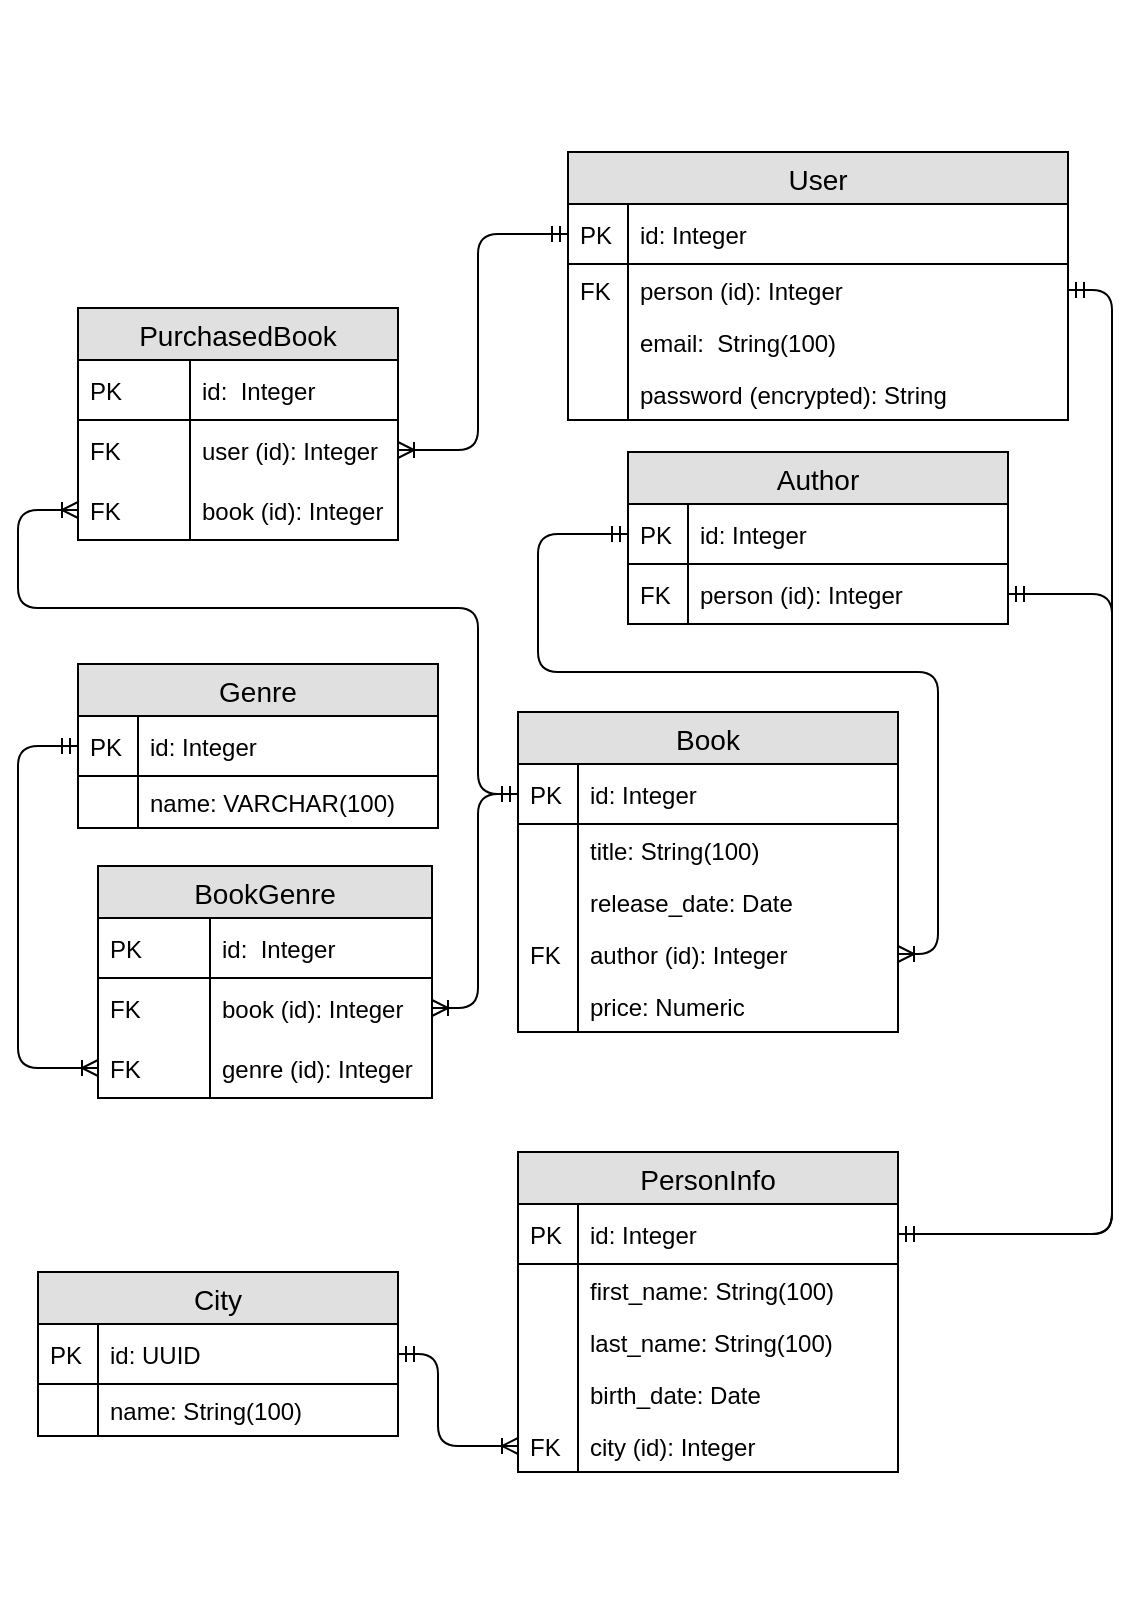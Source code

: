 <mxfile version="12.6.5" type="device"><diagram id="etRQY7vz3a86iFBZJE5R" name="Page-1"><mxGraphModel dx="1469" dy="1499" grid="1" gridSize="10" guides="1" tooltips="1" connect="1" arrows="1" fold="1" page="1" pageScale="1" pageWidth="583" pageHeight="827" math="0" shadow="0"><root><mxCell id="0"/><mxCell id="1" parent="0"/><mxCell id="wmY5MFIfCwf67zeTomND-1" value="Genre" style="swimlane;fontStyle=0;childLayout=stackLayout;horizontal=1;startSize=26;fillColor=#e0e0e0;horizontalStack=0;resizeParent=1;resizeParentMax=0;resizeLast=0;collapsible=1;marginBottom=0;swimlaneFillColor=#ffffff;align=center;fontSize=14;" parent="1" vertex="1"><mxGeometry x="-537" y="-488" width="180" height="82" as="geometry"/></mxCell><mxCell id="wmY5MFIfCwf67zeTomND-2" value="id: Integer" style="shape=partialRectangle;top=0;left=0;right=0;bottom=1;align=left;verticalAlign=middle;fillColor=none;spacingLeft=34;spacingRight=4;overflow=hidden;rotatable=0;points=[[0,0.5],[1,0.5]];portConstraint=eastwest;dropTarget=0;fontStyle=0;fontSize=12;" parent="wmY5MFIfCwf67zeTomND-1" vertex="1"><mxGeometry y="26" width="180" height="30" as="geometry"/></mxCell><mxCell id="wmY5MFIfCwf67zeTomND-3" value="PK" style="shape=partialRectangle;top=0;left=0;bottom=0;fillColor=none;align=left;verticalAlign=middle;spacingLeft=4;spacingRight=4;overflow=hidden;rotatable=0;points=[];portConstraint=eastwest;part=1;fontSize=12;fontStyle=0" parent="wmY5MFIfCwf67zeTomND-2" vertex="1" connectable="0"><mxGeometry width="30" height="30" as="geometry"/></mxCell><mxCell id="wmY5MFIfCwf67zeTomND-4" value="name: VARCHAR(100)" style="shape=partialRectangle;top=0;left=0;right=0;bottom=0;align=left;verticalAlign=top;fillColor=none;spacingLeft=34;spacingRight=4;overflow=hidden;rotatable=0;points=[[0,0.5],[1,0.5]];portConstraint=eastwest;dropTarget=0;fontSize=12;fontStyle=0" parent="wmY5MFIfCwf67zeTomND-1" vertex="1"><mxGeometry y="56" width="180" height="26" as="geometry"/></mxCell><mxCell id="wmY5MFIfCwf67zeTomND-5" value="" style="shape=partialRectangle;top=0;left=0;bottom=0;fillColor=none;align=left;verticalAlign=top;spacingLeft=4;spacingRight=4;overflow=hidden;rotatable=0;points=[];portConstraint=eastwest;part=1;fontSize=12;fontStyle=0" parent="wmY5MFIfCwf67zeTomND-4" vertex="1" connectable="0"><mxGeometry width="30" height="26" as="geometry"/></mxCell><mxCell id="wmY5MFIfCwf67zeTomND-17" value="Book" style="swimlane;fontStyle=0;childLayout=stackLayout;horizontal=1;startSize=26;fillColor=#e0e0e0;horizontalStack=0;resizeParent=1;resizeParentMax=0;resizeLast=0;collapsible=1;marginBottom=0;swimlaneFillColor=#ffffff;align=center;fontSize=14;" parent="1" vertex="1"><mxGeometry x="-317" y="-464" width="190" height="160" as="geometry"/></mxCell><mxCell id="wmY5MFIfCwf67zeTomND-18" value="id: Integer" style="shape=partialRectangle;top=0;left=0;right=0;bottom=1;align=left;verticalAlign=middle;fillColor=none;spacingLeft=34;spacingRight=4;overflow=hidden;rotatable=0;points=[[0,0.5],[1,0.5]];portConstraint=eastwest;dropTarget=0;fontStyle=0;fontSize=12;" parent="wmY5MFIfCwf67zeTomND-17" vertex="1"><mxGeometry y="26" width="190" height="30" as="geometry"/></mxCell><mxCell id="wmY5MFIfCwf67zeTomND-19" value="PK" style="shape=partialRectangle;top=0;left=0;bottom=0;fillColor=none;align=left;verticalAlign=middle;spacingLeft=4;spacingRight=4;overflow=hidden;rotatable=0;points=[];portConstraint=eastwest;part=1;fontSize=12;fontStyle=0" parent="wmY5MFIfCwf67zeTomND-18" vertex="1" connectable="0"><mxGeometry width="30" height="30" as="geometry"/></mxCell><mxCell id="wmY5MFIfCwf67zeTomND-20" value="title: String(100)" style="shape=partialRectangle;top=0;left=0;right=0;bottom=0;align=left;verticalAlign=top;fillColor=none;spacingLeft=34;spacingRight=4;overflow=hidden;rotatable=0;points=[[0,0.5],[1,0.5]];portConstraint=eastwest;dropTarget=0;fontSize=12;fontStyle=0" parent="wmY5MFIfCwf67zeTomND-17" vertex="1"><mxGeometry y="56" width="190" height="26" as="geometry"/></mxCell><mxCell id="wmY5MFIfCwf67zeTomND-21" value="" style="shape=partialRectangle;top=0;left=0;bottom=0;fillColor=none;align=left;verticalAlign=top;spacingLeft=4;spacingRight=4;overflow=hidden;rotatable=0;points=[];portConstraint=eastwest;part=1;fontSize=12;fontStyle=0" parent="wmY5MFIfCwf67zeTomND-20" vertex="1" connectable="0"><mxGeometry width="30" height="26" as="geometry"/></mxCell><mxCell id="wmY5MFIfCwf67zeTomND-31" value="release_date: Date" style="shape=partialRectangle;top=0;left=0;right=0;bottom=0;align=left;verticalAlign=top;fillColor=none;spacingLeft=34;spacingRight=4;overflow=hidden;rotatable=0;points=[[0,0.5],[1,0.5]];portConstraint=eastwest;dropTarget=0;fontSize=12;fontStyle=0" parent="wmY5MFIfCwf67zeTomND-17" vertex="1"><mxGeometry y="82" width="190" height="26" as="geometry"/></mxCell><mxCell id="wmY5MFIfCwf67zeTomND-32" value="" style="shape=partialRectangle;top=0;left=0;bottom=0;fillColor=none;align=left;verticalAlign=top;spacingLeft=4;spacingRight=4;overflow=hidden;rotatable=0;points=[];portConstraint=eastwest;part=1;fontSize=12;fontStyle=0" parent="wmY5MFIfCwf67zeTomND-31" vertex="1" connectable="0"><mxGeometry width="30" height="26" as="geometry"/></mxCell><mxCell id="wmY5MFIfCwf67zeTomND-74" value="author (id): Integer" style="shape=partialRectangle;top=0;left=0;right=0;bottom=0;align=left;verticalAlign=top;fillColor=none;spacingLeft=34;spacingRight=4;overflow=hidden;rotatable=0;points=[[0,0.5],[1,0.5]];portConstraint=eastwest;dropTarget=0;fontSize=12;fontStyle=0" parent="wmY5MFIfCwf67zeTomND-17" vertex="1"><mxGeometry y="108" width="190" height="26" as="geometry"/></mxCell><mxCell id="wmY5MFIfCwf67zeTomND-75" value="FK" style="shape=partialRectangle;top=0;left=0;bottom=0;fillColor=none;align=left;verticalAlign=top;spacingLeft=4;spacingRight=4;overflow=hidden;rotatable=0;points=[];portConstraint=eastwest;part=1;fontSize=12;fontStyle=0" parent="wmY5MFIfCwf67zeTomND-74" vertex="1" connectable="0"><mxGeometry width="30" height="26" as="geometry"/></mxCell><mxCell id="wmY5MFIfCwf67zeTomND-81" value="price: Numeric" style="shape=partialRectangle;top=0;left=0;right=0;bottom=0;align=left;verticalAlign=top;fillColor=none;spacingLeft=34;spacingRight=4;overflow=hidden;rotatable=0;points=[[0,0.5],[1,0.5]];portConstraint=eastwest;dropTarget=0;fontSize=12;fontStyle=0" parent="wmY5MFIfCwf67zeTomND-17" vertex="1"><mxGeometry y="134" width="190" height="26" as="geometry"/></mxCell><mxCell id="wmY5MFIfCwf67zeTomND-82" value="" style="shape=partialRectangle;top=0;left=0;bottom=0;fillColor=none;align=left;verticalAlign=top;spacingLeft=4;spacingRight=4;overflow=hidden;rotatable=0;points=[];portConstraint=eastwest;part=1;fontSize=12;fontStyle=0" parent="wmY5MFIfCwf67zeTomND-81" vertex="1" connectable="0"><mxGeometry width="30" height="26" as="geometry"/></mxCell><mxCell id="wmY5MFIfCwf67zeTomND-35" value="City" style="swimlane;fontStyle=0;childLayout=stackLayout;horizontal=1;startSize=26;fillColor=#e0e0e0;horizontalStack=0;resizeParent=1;resizeParentMax=0;resizeLast=0;collapsible=1;marginBottom=0;swimlaneFillColor=#ffffff;align=center;fontSize=14;" parent="1" vertex="1"><mxGeometry x="-557" y="-184" width="180" height="82" as="geometry"/></mxCell><mxCell id="wmY5MFIfCwf67zeTomND-36" value="id: UUID" style="shape=partialRectangle;top=0;left=0;right=0;bottom=1;align=left;verticalAlign=middle;fillColor=none;spacingLeft=34;spacingRight=4;overflow=hidden;rotatable=0;points=[[0,0.5],[1,0.5]];portConstraint=eastwest;dropTarget=0;fontStyle=0;fontSize=12;" parent="wmY5MFIfCwf67zeTomND-35" vertex="1"><mxGeometry y="26" width="180" height="30" as="geometry"/></mxCell><mxCell id="wmY5MFIfCwf67zeTomND-37" value="PK" style="shape=partialRectangle;top=0;left=0;bottom=0;fillColor=none;align=left;verticalAlign=middle;spacingLeft=4;spacingRight=4;overflow=hidden;rotatable=0;points=[];portConstraint=eastwest;part=1;fontSize=12;fontStyle=0" parent="wmY5MFIfCwf67zeTomND-36" vertex="1" connectable="0"><mxGeometry width="30" height="30" as="geometry"/></mxCell><mxCell id="wmY5MFIfCwf67zeTomND-38" value="name: String(100)" style="shape=partialRectangle;top=0;left=0;right=0;bottom=0;align=left;verticalAlign=top;fillColor=none;spacingLeft=34;spacingRight=4;overflow=hidden;rotatable=0;points=[[0,0.5],[1,0.5]];portConstraint=eastwest;dropTarget=0;fontSize=12;fontStyle=0" parent="wmY5MFIfCwf67zeTomND-35" vertex="1"><mxGeometry y="56" width="180" height="26" as="geometry"/></mxCell><mxCell id="wmY5MFIfCwf67zeTomND-39" value="" style="shape=partialRectangle;top=0;left=0;bottom=0;fillColor=none;align=left;verticalAlign=top;spacingLeft=4;spacingRight=4;overflow=hidden;rotatable=0;points=[];portConstraint=eastwest;part=1;fontSize=12;fontStyle=0" parent="wmY5MFIfCwf67zeTomND-38" vertex="1" connectable="0"><mxGeometry width="30" height="26" as="geometry"/></mxCell><mxCell id="MKmTnJPkXGlGQSkmxALs-1" value="" style="edgeStyle=orthogonalEdgeStyle;fontSize=12;html=1;endArrow=ERoneToMany;startArrow=ERmandOne;exitX=0;exitY=0.5;exitDx=0;exitDy=0;entryX=0;entryY=0.5;entryDx=0;entryDy=0;fontStyle=0" parent="1" source="wmY5MFIfCwf67zeTomND-2" target="R_RyeNJ0dHWeA-OkMW70-47" edge="1"><mxGeometry width="100" height="100" relative="1" as="geometry"><mxPoint x="-357" y="-635" as="sourcePoint"/><mxPoint x="-267" y="-136" as="targetPoint"/><Array as="points"><mxPoint x="-567" y="-447"/><mxPoint x="-567" y="-286"/></Array></mxGeometry></mxCell><mxCell id="R_RyeNJ0dHWeA-OkMW70-36" value="BookGenre" style="swimlane;fontStyle=0;childLayout=stackLayout;horizontal=1;startSize=26;fillColor=#e0e0e0;horizontalStack=0;resizeParent=1;resizeParentMax=0;resizeLast=0;collapsible=1;marginBottom=0;swimlaneFillColor=#ffffff;align=center;fontSize=14;" parent="1" vertex="1"><mxGeometry x="-527" y="-387" width="167" height="116" as="geometry"/></mxCell><mxCell id="R_RyeNJ0dHWeA-OkMW70-43" value="id:  Integer" style="shape=partialRectangle;top=0;left=0;right=0;bottom=1;align=left;verticalAlign=middle;fillColor=none;spacingLeft=60;spacingRight=4;overflow=hidden;rotatable=0;points=[[0,0.5],[1,0.5]];portConstraint=eastwest;dropTarget=0;fontStyle=0;fontSize=12;" parent="R_RyeNJ0dHWeA-OkMW70-36" vertex="1"><mxGeometry y="26" width="167" height="30" as="geometry"/></mxCell><mxCell id="R_RyeNJ0dHWeA-OkMW70-44" value="PK" style="shape=partialRectangle;fontStyle=0;top=0;left=0;bottom=0;fillColor=none;align=left;verticalAlign=middle;spacingLeft=4;spacingRight=4;overflow=hidden;rotatable=0;points=[];portConstraint=eastwest;part=1;fontSize=12;" parent="R_RyeNJ0dHWeA-OkMW70-43" vertex="1" connectable="0"><mxGeometry width="56" height="30" as="geometry"/></mxCell><mxCell id="R_RyeNJ0dHWeA-OkMW70-37" value="book (id): Integer" style="shape=partialRectangle;top=0;left=0;right=0;bottom=0;align=left;verticalAlign=middle;fillColor=none;spacingLeft=60;spacingRight=4;overflow=hidden;rotatable=0;points=[[0,0.5],[1,0.5]];portConstraint=eastwest;dropTarget=0;fontStyle=0;fontSize=12;" parent="R_RyeNJ0dHWeA-OkMW70-36" vertex="1"><mxGeometry y="56" width="167" height="30" as="geometry"/></mxCell><mxCell id="R_RyeNJ0dHWeA-OkMW70-38" value="FK" style="shape=partialRectangle;fontStyle=0;top=0;left=0;bottom=0;fillColor=none;align=left;verticalAlign=middle;spacingLeft=4;spacingRight=4;overflow=hidden;rotatable=0;points=[];portConstraint=eastwest;part=1;fontSize=12;" parent="R_RyeNJ0dHWeA-OkMW70-37" vertex="1" connectable="0"><mxGeometry width="56" height="30" as="geometry"/></mxCell><mxCell id="R_RyeNJ0dHWeA-OkMW70-47" value="genre (id): Integer" style="shape=partialRectangle;top=0;left=0;right=0;bottom=0;align=left;verticalAlign=middle;fillColor=none;spacingLeft=60;spacingRight=4;overflow=hidden;rotatable=0;points=[[0,0.5],[1,0.5]];portConstraint=eastwest;dropTarget=0;fontStyle=0;fontSize=12;" parent="R_RyeNJ0dHWeA-OkMW70-36" vertex="1"><mxGeometry y="86" width="167" height="30" as="geometry"/></mxCell><mxCell id="R_RyeNJ0dHWeA-OkMW70-48" value="FK" style="shape=partialRectangle;fontStyle=0;top=0;left=0;bottom=0;fillColor=none;align=left;verticalAlign=middle;spacingLeft=4;spacingRight=4;overflow=hidden;rotatable=0;points=[];portConstraint=eastwest;part=1;fontSize=12;" parent="R_RyeNJ0dHWeA-OkMW70-47" vertex="1" connectable="0"><mxGeometry width="56" height="30" as="geometry"/></mxCell><mxCell id="Qd2xFDAdFnw-Ilw6fYIt-1" value="" style="edgeStyle=orthogonalEdgeStyle;fontSize=12;html=1;endArrow=ERoneToMany;startArrow=ERmandOne;entryX=1;entryY=0.5;entryDx=0;entryDy=0;exitX=0;exitY=0.5;exitDx=0;exitDy=0;fontStyle=0" parent="1" source="wmY5MFIfCwf67zeTomND-18" target="R_RyeNJ0dHWeA-OkMW70-37" edge="1"><mxGeometry width="100" height="100" relative="1" as="geometry"><mxPoint x="23" y="-566" as="sourcePoint"/><mxPoint x="-557" y="-246" as="targetPoint"/><Array as="points"><mxPoint x="-337" y="-423"/><mxPoint x="-337" y="-316"/></Array></mxGeometry></mxCell><mxCell id="Qd2xFDAdFnw-Ilw6fYIt-19" value="PurchasedBook" style="swimlane;fontStyle=0;childLayout=stackLayout;horizontal=1;startSize=26;fillColor=#e0e0e0;horizontalStack=0;resizeParent=1;resizeParentMax=0;resizeLast=0;collapsible=1;marginBottom=0;swimlaneFillColor=#ffffff;align=center;fontSize=14;" parent="1" vertex="1"><mxGeometry x="-537" y="-666" width="160" height="116" as="geometry"/></mxCell><mxCell id="Qd2xFDAdFnw-Ilw6fYIt-20" value="id:  Integer" style="shape=partialRectangle;top=0;left=0;right=0;bottom=1;align=left;verticalAlign=middle;fillColor=none;spacingLeft=60;spacingRight=4;overflow=hidden;rotatable=0;points=[[0,0.5],[1,0.5]];portConstraint=eastwest;dropTarget=0;fontStyle=0;fontSize=12;" parent="Qd2xFDAdFnw-Ilw6fYIt-19" vertex="1"><mxGeometry y="26" width="160" height="30" as="geometry"/></mxCell><mxCell id="Qd2xFDAdFnw-Ilw6fYIt-21" value="PK" style="shape=partialRectangle;fontStyle=0;top=0;left=0;bottom=0;fillColor=none;align=left;verticalAlign=middle;spacingLeft=4;spacingRight=4;overflow=hidden;rotatable=0;points=[];portConstraint=eastwest;part=1;fontSize=12;" parent="Qd2xFDAdFnw-Ilw6fYIt-20" vertex="1" connectable="0"><mxGeometry width="56" height="30" as="geometry"/></mxCell><mxCell id="Qd2xFDAdFnw-Ilw6fYIt-22" value="user (id): Integer" style="shape=partialRectangle;top=0;left=0;right=0;bottom=0;align=left;verticalAlign=middle;fillColor=none;spacingLeft=60;spacingRight=4;overflow=hidden;rotatable=0;points=[[0,0.5],[1,0.5]];portConstraint=eastwest;dropTarget=0;fontStyle=0;fontSize=12;" parent="Qd2xFDAdFnw-Ilw6fYIt-19" vertex="1"><mxGeometry y="56" width="160" height="30" as="geometry"/></mxCell><mxCell id="Qd2xFDAdFnw-Ilw6fYIt-23" value="FK" style="shape=partialRectangle;fontStyle=0;top=0;left=0;bottom=0;fillColor=none;align=left;verticalAlign=middle;spacingLeft=4;spacingRight=4;overflow=hidden;rotatable=0;points=[];portConstraint=eastwest;part=1;fontSize=12;" parent="Qd2xFDAdFnw-Ilw6fYIt-22" vertex="1" connectable="0"><mxGeometry width="56" height="30" as="geometry"/></mxCell><mxCell id="Qd2xFDAdFnw-Ilw6fYIt-24" value="book (id): Integer" style="shape=partialRectangle;top=0;left=0;right=0;bottom=0;align=left;verticalAlign=middle;fillColor=none;spacingLeft=60;spacingRight=4;overflow=hidden;rotatable=0;points=[[0,0.5],[1,0.5]];portConstraint=eastwest;dropTarget=0;fontStyle=0;fontSize=12;" parent="Qd2xFDAdFnw-Ilw6fYIt-19" vertex="1"><mxGeometry y="86" width="160" height="30" as="geometry"/></mxCell><mxCell id="Qd2xFDAdFnw-Ilw6fYIt-25" value="FK" style="shape=partialRectangle;fontStyle=0;top=0;left=0;bottom=0;fillColor=none;align=left;verticalAlign=middle;spacingLeft=4;spacingRight=4;overflow=hidden;rotatable=0;points=[];portConstraint=eastwest;part=1;fontSize=12;" parent="Qd2xFDAdFnw-Ilw6fYIt-24" vertex="1" connectable="0"><mxGeometry width="56" height="30" as="geometry"/></mxCell><mxCell id="Qd2xFDAdFnw-Ilw6fYIt-45" value="" style="edgeStyle=orthogonalEdgeStyle;fontSize=12;html=1;endArrow=ERoneToMany;startArrow=ERmandOne;exitX=0;exitY=0.5;exitDx=0;exitDy=0;entryX=1;entryY=0.5;entryDx=0;entryDy=0;fontStyle=0" parent="1" source="nAbfOEKUaiI8ExIpn7hs-37" target="Qd2xFDAdFnw-Ilw6fYIt-22" edge="1"><mxGeometry width="100" height="100" relative="1" as="geometry"><mxPoint x="43" y="-705" as="sourcePoint"/><mxPoint x="-227" y="-596" as="targetPoint"/><Array as="points"><mxPoint x="-337" y="-703"/><mxPoint x="-337" y="-595"/></Array></mxGeometry></mxCell><mxCell id="Qd2xFDAdFnw-Ilw6fYIt-47" value="" style="edgeStyle=orthogonalEdgeStyle;fontSize=12;html=1;endArrow=ERoneToMany;startArrow=ERmandOne;exitX=0;exitY=0.5;exitDx=0;exitDy=0;entryX=0;entryY=0.5;entryDx=0;entryDy=0;fontStyle=0" parent="1" source="wmY5MFIfCwf67zeTomND-18" target="Qd2xFDAdFnw-Ilw6fYIt-24" edge="1"><mxGeometry width="100" height="100" relative="1" as="geometry"><mxPoint x="-97" y="-437" as="sourcePoint"/><mxPoint x="-17" y="-555" as="targetPoint"/><Array as="points"><mxPoint x="-337" y="-423"/><mxPoint x="-337" y="-516"/><mxPoint x="-567" y="-516"/><mxPoint x="-567" y="-565"/></Array></mxGeometry></mxCell><mxCell id="nAbfOEKUaiI8ExIpn7hs-10" value="PersonInfo" style="swimlane;fontStyle=0;childLayout=stackLayout;horizontal=1;startSize=26;fillColor=#e0e0e0;horizontalStack=0;resizeParent=1;resizeParentMax=0;resizeLast=0;collapsible=1;marginBottom=0;swimlaneFillColor=#ffffff;align=center;fontSize=14;" parent="1" vertex="1"><mxGeometry x="-317" y="-244" width="190" height="160" as="geometry"/></mxCell><mxCell id="nAbfOEKUaiI8ExIpn7hs-11" value="id: Integer" style="shape=partialRectangle;top=0;left=0;right=0;bottom=1;align=left;verticalAlign=middle;fillColor=none;spacingLeft=34;spacingRight=4;overflow=hidden;rotatable=0;points=[[0,0.5],[1,0.5]];portConstraint=eastwest;dropTarget=0;fontStyle=0;fontSize=12;" parent="nAbfOEKUaiI8ExIpn7hs-10" vertex="1"><mxGeometry y="26" width="190" height="30" as="geometry"/></mxCell><mxCell id="nAbfOEKUaiI8ExIpn7hs-12" value="PK" style="shape=partialRectangle;top=0;left=0;bottom=0;fillColor=none;align=left;verticalAlign=middle;spacingLeft=4;spacingRight=4;overflow=hidden;rotatable=0;points=[];portConstraint=eastwest;part=1;fontSize=12;fontStyle=0" parent="nAbfOEKUaiI8ExIpn7hs-11" vertex="1" connectable="0"><mxGeometry width="30" height="30" as="geometry"/></mxCell><mxCell id="nAbfOEKUaiI8ExIpn7hs-13" value="first_name: String(100)" style="shape=partialRectangle;top=0;left=0;right=0;bottom=0;align=left;verticalAlign=top;fillColor=none;spacingLeft=34;spacingRight=4;overflow=hidden;rotatable=0;points=[[0,0.5],[1,0.5]];portConstraint=eastwest;dropTarget=0;fontSize=12;fontStyle=0" parent="nAbfOEKUaiI8ExIpn7hs-10" vertex="1"><mxGeometry y="56" width="190" height="26" as="geometry"/></mxCell><mxCell id="nAbfOEKUaiI8ExIpn7hs-14" value="" style="shape=partialRectangle;top=0;left=0;bottom=0;fillColor=none;align=left;verticalAlign=top;spacingLeft=4;spacingRight=4;overflow=hidden;rotatable=0;points=[];portConstraint=eastwest;part=1;fontSize=12;fontStyle=0" parent="nAbfOEKUaiI8ExIpn7hs-13" vertex="1" connectable="0"><mxGeometry width="30" height="26" as="geometry"/></mxCell><mxCell id="nAbfOEKUaiI8ExIpn7hs-15" value="last_name: String(100)" style="shape=partialRectangle;top=0;left=0;right=0;bottom=0;align=left;verticalAlign=top;fillColor=none;spacingLeft=34;spacingRight=4;overflow=hidden;rotatable=0;points=[[0,0.5],[1,0.5]];portConstraint=eastwest;dropTarget=0;fontSize=12;fontStyle=0" parent="nAbfOEKUaiI8ExIpn7hs-10" vertex="1"><mxGeometry y="82" width="190" height="26" as="geometry"/></mxCell><mxCell id="nAbfOEKUaiI8ExIpn7hs-16" value="" style="shape=partialRectangle;top=0;left=0;bottom=0;fillColor=none;align=left;verticalAlign=top;spacingLeft=4;spacingRight=4;overflow=hidden;rotatable=0;points=[];portConstraint=eastwest;part=1;fontSize=12;fontStyle=0" parent="nAbfOEKUaiI8ExIpn7hs-15" vertex="1" connectable="0"><mxGeometry width="30" height="26" as="geometry"/></mxCell><mxCell id="nAbfOEKUaiI8ExIpn7hs-17" value="birth_date: Date" style="shape=partialRectangle;top=0;left=0;right=0;bottom=0;align=left;verticalAlign=top;fillColor=none;spacingLeft=34;spacingRight=4;overflow=hidden;rotatable=0;points=[[0,0.5],[1,0.5]];portConstraint=eastwest;dropTarget=0;fontSize=12;fontStyle=0" parent="nAbfOEKUaiI8ExIpn7hs-10" vertex="1"><mxGeometry y="108" width="190" height="26" as="geometry"/></mxCell><mxCell id="nAbfOEKUaiI8ExIpn7hs-18" value="" style="shape=partialRectangle;top=0;left=0;bottom=0;fillColor=none;align=left;verticalAlign=top;spacingLeft=4;spacingRight=4;overflow=hidden;rotatable=0;points=[];portConstraint=eastwest;part=1;fontSize=12;fontStyle=0" parent="nAbfOEKUaiI8ExIpn7hs-17" vertex="1" connectable="0"><mxGeometry width="30" height="26" as="geometry"/></mxCell><mxCell id="nAbfOEKUaiI8ExIpn7hs-21" value="city (id): Integer" style="shape=partialRectangle;top=0;left=0;right=0;bottom=0;align=left;verticalAlign=top;fillColor=none;spacingLeft=34;spacingRight=4;overflow=hidden;rotatable=0;points=[[0,0.5],[1,0.5]];portConstraint=eastwest;dropTarget=0;fontSize=12;fontStyle=0" parent="nAbfOEKUaiI8ExIpn7hs-10" vertex="1"><mxGeometry y="134" width="190" height="26" as="geometry"/></mxCell><mxCell id="nAbfOEKUaiI8ExIpn7hs-22" value="FK" style="shape=partialRectangle;top=0;left=0;bottom=0;fillColor=none;align=left;verticalAlign=top;spacingLeft=4;spacingRight=4;overflow=hidden;rotatable=0;points=[];portConstraint=eastwest;part=1;fontSize=12;fontStyle=0" parent="nAbfOEKUaiI8ExIpn7hs-21" vertex="1" connectable="0"><mxGeometry width="30" height="26" as="geometry"/></mxCell><mxCell id="nAbfOEKUaiI8ExIpn7hs-23" value="Author" style="swimlane;fontStyle=0;childLayout=stackLayout;horizontal=1;startSize=26;fillColor=#e0e0e0;horizontalStack=0;resizeParent=1;resizeParentMax=0;resizeLast=0;collapsible=1;marginBottom=0;swimlaneFillColor=#ffffff;align=center;fontSize=14;" parent="1" vertex="1"><mxGeometry x="-262" y="-594" width="190" height="86" as="geometry"/></mxCell><mxCell id="nAbfOEKUaiI8ExIpn7hs-24" value="id: Integer" style="shape=partialRectangle;top=0;left=0;right=0;bottom=1;align=left;verticalAlign=middle;fillColor=none;spacingLeft=34;spacingRight=4;overflow=hidden;rotatable=0;points=[[0,0.5],[1,0.5]];portConstraint=eastwest;dropTarget=0;fontStyle=0;fontSize=12;" parent="nAbfOEKUaiI8ExIpn7hs-23" vertex="1"><mxGeometry y="26" width="190" height="30" as="geometry"/></mxCell><mxCell id="nAbfOEKUaiI8ExIpn7hs-25" value="PK" style="shape=partialRectangle;top=0;left=0;bottom=0;fillColor=none;align=left;verticalAlign=middle;spacingLeft=4;spacingRight=4;overflow=hidden;rotatable=0;points=[];portConstraint=eastwest;part=1;fontSize=12;fontStyle=0" parent="nAbfOEKUaiI8ExIpn7hs-24" vertex="1" connectable="0"><mxGeometry width="30" height="30" as="geometry"/></mxCell><mxCell id="nAbfOEKUaiI8ExIpn7hs-82" value="person (id): Integer" style="shape=partialRectangle;top=0;left=0;right=0;bottom=1;align=left;verticalAlign=middle;fillColor=none;spacingLeft=34;spacingRight=4;overflow=hidden;rotatable=0;points=[[0,0.5],[1,0.5]];portConstraint=eastwest;dropTarget=0;fontStyle=0;fontSize=12;" parent="nAbfOEKUaiI8ExIpn7hs-23" vertex="1"><mxGeometry y="56" width="190" height="30" as="geometry"/></mxCell><mxCell id="nAbfOEKUaiI8ExIpn7hs-83" value="FK" style="shape=partialRectangle;top=0;left=0;bottom=0;fillColor=none;align=left;verticalAlign=middle;spacingLeft=4;spacingRight=4;overflow=hidden;rotatable=0;points=[];portConstraint=eastwest;part=1;fontSize=12;fontStyle=0" parent="nAbfOEKUaiI8ExIpn7hs-82" vertex="1" connectable="0"><mxGeometry width="30" height="30" as="geometry"/></mxCell><mxCell id="nAbfOEKUaiI8ExIpn7hs-36" value="User" style="swimlane;fontStyle=0;childLayout=stackLayout;horizontal=1;startSize=26;fillColor=#e0e0e0;horizontalStack=0;resizeParent=1;resizeParentMax=0;resizeLast=0;collapsible=1;marginBottom=0;swimlaneFillColor=#ffffff;align=center;fontSize=14;" parent="1" vertex="1"><mxGeometry x="-292" y="-744" width="250" height="134" as="geometry"/></mxCell><mxCell id="nAbfOEKUaiI8ExIpn7hs-37" value="id: Integer" style="shape=partialRectangle;top=0;left=0;right=0;bottom=1;align=left;verticalAlign=middle;fillColor=none;spacingLeft=34;spacingRight=4;overflow=hidden;rotatable=0;points=[[0,0.5],[1,0.5]];portConstraint=eastwest;dropTarget=0;fontStyle=0;fontSize=12;" parent="nAbfOEKUaiI8ExIpn7hs-36" vertex="1"><mxGeometry y="26" width="250" height="30" as="geometry"/></mxCell><mxCell id="nAbfOEKUaiI8ExIpn7hs-38" value="PK" style="shape=partialRectangle;top=0;left=0;bottom=0;fillColor=none;align=left;verticalAlign=middle;spacingLeft=4;spacingRight=4;overflow=hidden;rotatable=0;points=[];portConstraint=eastwest;part=1;fontSize=12;fontStyle=0" parent="nAbfOEKUaiI8ExIpn7hs-37" vertex="1" connectable="0"><mxGeometry width="30" height="30" as="geometry"/></mxCell><mxCell id="nAbfOEKUaiI8ExIpn7hs-43" value="person (id): Integer" style="shape=partialRectangle;top=0;left=0;right=0;bottom=0;align=left;verticalAlign=top;fillColor=none;spacingLeft=34;spacingRight=4;overflow=hidden;rotatable=0;points=[[0,0.5],[1,0.5]];portConstraint=eastwest;dropTarget=0;fontSize=12;fontStyle=0" parent="nAbfOEKUaiI8ExIpn7hs-36" vertex="1"><mxGeometry y="56" width="250" height="26" as="geometry"/></mxCell><mxCell id="nAbfOEKUaiI8ExIpn7hs-44" value="FK" style="shape=partialRectangle;top=0;left=0;bottom=0;fillColor=none;align=left;verticalAlign=top;spacingLeft=4;spacingRight=4;overflow=hidden;rotatable=0;points=[];portConstraint=eastwest;part=1;fontSize=12;fontStyle=0" parent="nAbfOEKUaiI8ExIpn7hs-43" vertex="1" connectable="0"><mxGeometry width="30" height="26" as="geometry"/></mxCell><mxCell id="nAbfOEKUaiI8ExIpn7hs-54" value="email:  String(100)" style="shape=partialRectangle;top=0;left=0;right=0;bottom=0;align=left;verticalAlign=top;fillColor=none;spacingLeft=34;spacingRight=4;overflow=hidden;rotatable=0;points=[[0,0.5],[1,0.5]];portConstraint=eastwest;dropTarget=0;fontSize=12;fontStyle=0" parent="nAbfOEKUaiI8ExIpn7hs-36" vertex="1"><mxGeometry y="82" width="250" height="26" as="geometry"/></mxCell><mxCell id="nAbfOEKUaiI8ExIpn7hs-55" value="" style="shape=partialRectangle;top=0;left=0;bottom=0;fillColor=none;align=left;verticalAlign=top;spacingLeft=4;spacingRight=4;overflow=hidden;rotatable=0;points=[];portConstraint=eastwest;part=1;fontSize=12;fontStyle=0" parent="nAbfOEKUaiI8ExIpn7hs-54" vertex="1" connectable="0"><mxGeometry width="30" height="26" as="geometry"/></mxCell><mxCell id="QsLHhA-Kv_HoNbOJqACg-1" value="password (encrypted): String" style="shape=partialRectangle;top=0;left=0;right=0;bottom=0;align=left;verticalAlign=top;fillColor=none;spacingLeft=34;spacingRight=4;overflow=hidden;rotatable=0;points=[[0,0.5],[1,0.5]];portConstraint=eastwest;dropTarget=0;fontSize=12;fontStyle=0" parent="nAbfOEKUaiI8ExIpn7hs-36" vertex="1"><mxGeometry y="108" width="250" height="26" as="geometry"/></mxCell><mxCell id="QsLHhA-Kv_HoNbOJqACg-2" value="" style="shape=partialRectangle;top=0;left=0;bottom=0;fillColor=none;align=left;verticalAlign=top;spacingLeft=4;spacingRight=4;overflow=hidden;rotatable=0;points=[];portConstraint=eastwest;part=1;fontSize=12;fontStyle=0" parent="QsLHhA-Kv_HoNbOJqACg-1" vertex="1" connectable="0"><mxGeometry width="30" height="26" as="geometry"/></mxCell><mxCell id="nAbfOEKUaiI8ExIpn7hs-58" value="" style="edgeStyle=orthogonalEdgeStyle;fontSize=12;html=1;endArrow=ERoneToMany;startArrow=ERmandOne;exitX=0;exitY=0.5;exitDx=0;exitDy=0;entryX=1;entryY=0.5;entryDx=0;entryDy=0;fontStyle=0" parent="1" source="nAbfOEKUaiI8ExIpn7hs-24" target="wmY5MFIfCwf67zeTomND-74" edge="1"><mxGeometry width="100" height="100" relative="1" as="geometry"><mxPoint x="23" y="-352" as="sourcePoint"/><mxPoint x="103" y="-470" as="targetPoint"/><Array as="points"><mxPoint x="-307" y="-553"/><mxPoint x="-307" y="-484"/><mxPoint x="-107" y="-484"/><mxPoint x="-107" y="-343"/></Array></mxGeometry></mxCell><mxCell id="6UkmkQk8sFUW0J2G7yHU-4" value="" style="edgeStyle=orthogonalEdgeStyle;fontSize=12;html=1;endArrow=ERoneToMany;startArrow=ERmandOne;entryX=0;entryY=0.5;entryDx=0;entryDy=0;exitX=1;exitY=0.5;exitDx=0;exitDy=0;fontStyle=0" parent="1" source="wmY5MFIfCwf67zeTomND-36" target="nAbfOEKUaiI8ExIpn7hs-21" edge="1"><mxGeometry width="100" height="100" relative="1" as="geometry"><mxPoint x="433" y="-374" as="sourcePoint"/><mxPoint x="333" y="-330" as="targetPoint"/><Array as="points"><mxPoint x="-357" y="-143"/><mxPoint x="-357" y="-97"/></Array></mxGeometry></mxCell><mxCell id="Zeqtpr9f60xvYAQwfdXh-2" value="&lt;font color=&quot;#ffffff&quot;&gt;&lt;span style=&quot;background-color: rgb(255 , 255 , 255)&quot;&gt;_&lt;br&gt;&lt;br&gt;&lt;/span&gt;&lt;/font&gt;" style="text;html=1;align=center;verticalAlign=middle;resizable=0;points=[];autosize=1;" parent="1" vertex="1"><mxGeometry x="-62" y="-820" width="20" height="30" as="geometry"/></mxCell><mxCell id="Zeqtpr9f60xvYAQwfdXh-3" value="&lt;font color=&quot;#ffffff&quot;&gt;_&lt;br&gt;&lt;br&gt;&lt;/font&gt;" style="text;html=1;align=center;verticalAlign=middle;resizable=0;points=[];autosize=1;" parent="1" vertex="1"><mxGeometry x="-235" y="-44" width="20" height="30" as="geometry"/></mxCell><mxCell id="8nG14VoOdIX_GSjiGPZV-1" value="" style="edgeStyle=orthogonalEdgeStyle;fontSize=12;html=1;endArrow=ERmandOne;startArrow=ERmandOne;entryX=1;entryY=0.5;entryDx=0;entryDy=0;exitX=1;exitY=0.5;exitDx=0;exitDy=0;" edge="1" parent="1" source="nAbfOEKUaiI8ExIpn7hs-11" target="nAbfOEKUaiI8ExIpn7hs-43"><mxGeometry width="100" height="100" relative="1" as="geometry"><mxPoint x="-110" y="-30" as="sourcePoint"/><mxPoint x="-10" y="-130" as="targetPoint"/><Array as="points"><mxPoint x="-20" y="-203"/><mxPoint x="-20" y="-675"/></Array></mxGeometry></mxCell><mxCell id="8nG14VoOdIX_GSjiGPZV-2" value="" style="edgeStyle=orthogonalEdgeStyle;fontSize=12;html=1;endArrow=ERmandOne;startArrow=ERmandOne;entryX=1;entryY=0.5;entryDx=0;entryDy=0;exitX=1;exitY=0.5;exitDx=0;exitDy=0;" edge="1" parent="1" source="nAbfOEKUaiI8ExIpn7hs-11" target="nAbfOEKUaiI8ExIpn7hs-82"><mxGeometry width="100" height="100" relative="1" as="geometry"><mxPoint x="-117" y="-193" as="sourcePoint"/><mxPoint x="-32" y="-665" as="targetPoint"/><Array as="points"><mxPoint x="-20" y="-203"/><mxPoint x="-20" y="-523"/></Array></mxGeometry></mxCell></root></mxGraphModel></diagram></mxfile>